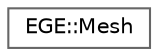 digraph "Graphical Class Hierarchy"
{
 // LATEX_PDF_SIZE
  bgcolor="transparent";
  edge [fontname=Helvetica,fontsize=10,labelfontname=Helvetica,labelfontsize=10];
  node [fontname=Helvetica,fontsize=10,shape=box,height=0.2,width=0.4];
  rankdir="LR";
  Node0 [id="Node000000",label="EGE::Mesh",height=0.2,width=0.4,color="grey40", fillcolor="white", style="filled",URL="$classEGE_1_1Mesh.html",tooltip="Class representing a 3D mesh."];
}
